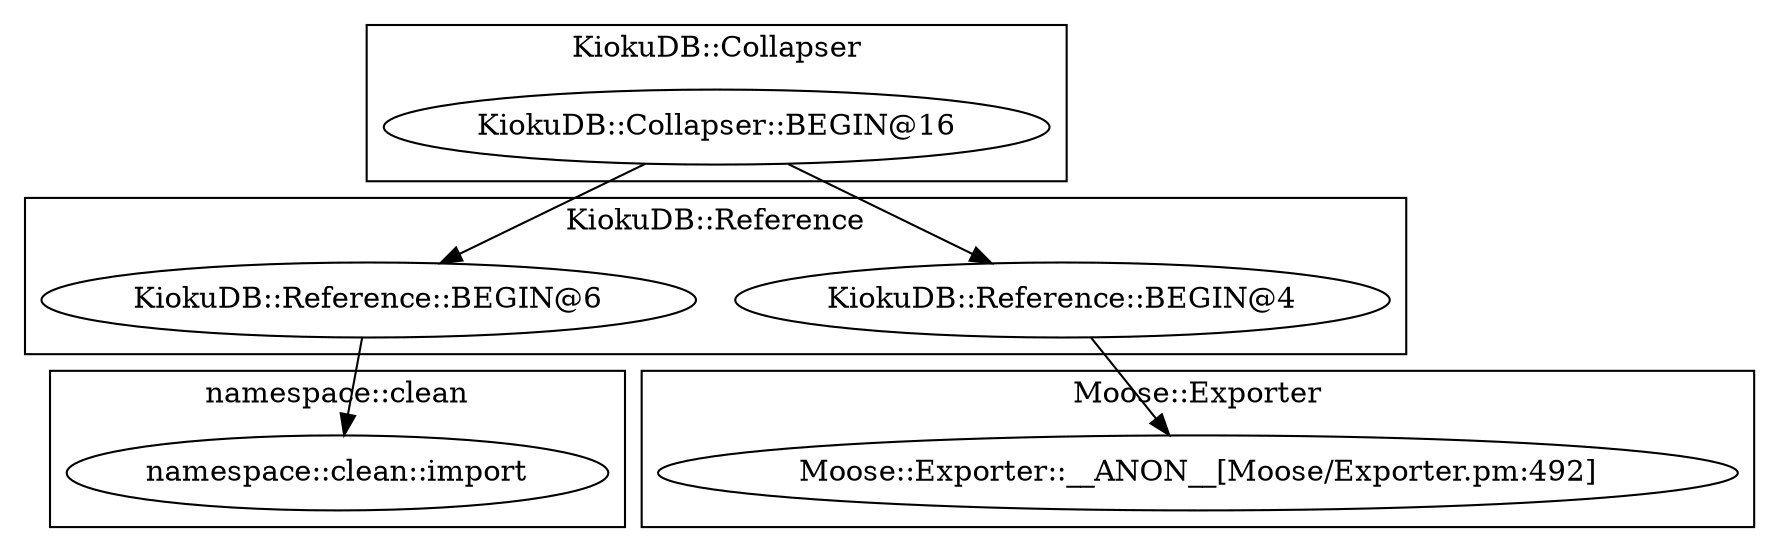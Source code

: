 digraph {
graph [overlap=false]
subgraph cluster_KiokuDB_Reference {
	label="KiokuDB::Reference";
	"KiokuDB::Reference::BEGIN@6";
	"KiokuDB::Reference::BEGIN@4";
}
subgraph cluster_namespace_clean {
	label="namespace::clean";
	"namespace::clean::import";
}
subgraph cluster_KiokuDB_Collapser {
	label="KiokuDB::Collapser";
	"KiokuDB::Collapser::BEGIN@16";
}
subgraph cluster_Moose_Exporter {
	label="Moose::Exporter";
	"Moose::Exporter::__ANON__[Moose/Exporter.pm:492]";
}
"KiokuDB::Reference::BEGIN@6" -> "namespace::clean::import";
"KiokuDB::Reference::BEGIN@4" -> "Moose::Exporter::__ANON__[Moose/Exporter.pm:492]";
"KiokuDB::Collapser::BEGIN@16" -> "KiokuDB::Reference::BEGIN@6";
"KiokuDB::Collapser::BEGIN@16" -> "KiokuDB::Reference::BEGIN@4";
}
